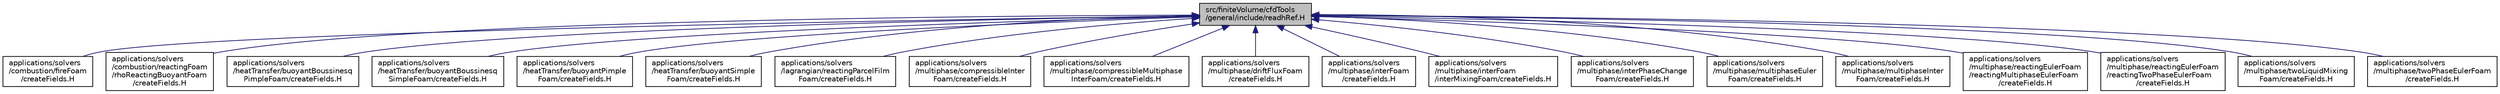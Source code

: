 digraph "src/finiteVolume/cfdTools/general/include/readhRef.H"
{
  bgcolor="transparent";
  edge [fontname="Helvetica",fontsize="10",labelfontname="Helvetica",labelfontsize="10"];
  node [fontname="Helvetica",fontsize="10",shape=record];
  Node1 [label="src/finiteVolume/cfdTools\l/general/include/readhRef.H",height=0.2,width=0.4,color="black", fillcolor="grey75", style="filled", fontcolor="black"];
  Node1 -> Node2 [dir="back",color="midnightblue",fontsize="10",style="solid",fontname="Helvetica"];
  Node2 [label="applications/solvers\l/combustion/fireFoam\l/createFields.H",height=0.2,width=0.4,color="black",URL="$a04580.html"];
  Node1 -> Node3 [dir="back",color="midnightblue",fontsize="10",style="solid",fontname="Helvetica"];
  Node3 [label="applications/solvers\l/combustion/reactingFoam\l/rhoReactingBuoyantFoam\l/createFields.H",height=0.2,width=0.4,color="black",URL="$a04583.html"];
  Node1 -> Node4 [dir="back",color="midnightblue",fontsize="10",style="solid",fontname="Helvetica"];
  Node4 [label="applications/solvers\l/heatTransfer/buoyantBoussinesq\lPimpleFoam/createFields.H",height=0.2,width=0.4,color="black",URL="$a04599.html"];
  Node1 -> Node5 [dir="back",color="midnightblue",fontsize="10",style="solid",fontname="Helvetica"];
  Node5 [label="applications/solvers\l/heatTransfer/buoyantBoussinesq\lSimpleFoam/createFields.H",height=0.2,width=0.4,color="black",URL="$a04600.html"];
  Node1 -> Node6 [dir="back",color="midnightblue",fontsize="10",style="solid",fontname="Helvetica"];
  Node6 [label="applications/solvers\l/heatTransfer/buoyantPimple\lFoam/createFields.H",height=0.2,width=0.4,color="black",URL="$a04601.html"];
  Node1 -> Node7 [dir="back",color="midnightblue",fontsize="10",style="solid",fontname="Helvetica"];
  Node7 [label="applications/solvers\l/heatTransfer/buoyantSimple\lFoam/createFields.H",height=0.2,width=0.4,color="black",URL="$a04602.html"];
  Node1 -> Node8 [dir="back",color="midnightblue",fontsize="10",style="solid",fontname="Helvetica"];
  Node8 [label="applications/solvers\l/lagrangian/reactingParcelFilm\lFoam/createFields.H",height=0.2,width=0.4,color="black",URL="$a04618.html"];
  Node1 -> Node9 [dir="back",color="midnightblue",fontsize="10",style="solid",fontname="Helvetica"];
  Node9 [label="applications/solvers\l/multiphase/compressibleInter\lFoam/createFields.H",height=0.2,width=0.4,color="black",URL="$a04624.html"];
  Node1 -> Node10 [dir="back",color="midnightblue",fontsize="10",style="solid",fontname="Helvetica"];
  Node10 [label="applications/solvers\l/multiphase/compressibleMultiphase\lInterFoam/createFields.H",height=0.2,width=0.4,color="black",URL="$a04625.html"];
  Node1 -> Node11 [dir="back",color="midnightblue",fontsize="10",style="solid",fontname="Helvetica"];
  Node11 [label="applications/solvers\l/multiphase/driftFluxFoam\l/createFields.H",height=0.2,width=0.4,color="black",URL="$a04626.html"];
  Node1 -> Node12 [dir="back",color="midnightblue",fontsize="10",style="solid",fontname="Helvetica"];
  Node12 [label="applications/solvers\l/multiphase/interFoam\l/createFields.H",height=0.2,width=0.4,color="black",URL="$a04627.html"];
  Node1 -> Node13 [dir="back",color="midnightblue",fontsize="10",style="solid",fontname="Helvetica"];
  Node13 [label="applications/solvers\l/multiphase/interFoam\l/interMixingFoam/createFields.H",height=0.2,width=0.4,color="black",URL="$a04628.html"];
  Node1 -> Node14 [dir="back",color="midnightblue",fontsize="10",style="solid",fontname="Helvetica"];
  Node14 [label="applications/solvers\l/multiphase/interPhaseChange\lFoam/createFields.H",height=0.2,width=0.4,color="black",URL="$a04629.html"];
  Node1 -> Node15 [dir="back",color="midnightblue",fontsize="10",style="solid",fontname="Helvetica"];
  Node15 [label="applications/solvers\l/multiphase/multiphaseEuler\lFoam/createFields.H",height=0.2,width=0.4,color="black",URL="$a04630.html"];
  Node1 -> Node16 [dir="back",color="midnightblue",fontsize="10",style="solid",fontname="Helvetica"];
  Node16 [label="applications/solvers\l/multiphase/multiphaseInter\lFoam/createFields.H",height=0.2,width=0.4,color="black",URL="$a04631.html"];
  Node1 -> Node17 [dir="back",color="midnightblue",fontsize="10",style="solid",fontname="Helvetica"];
  Node17 [label="applications/solvers\l/multiphase/reactingEulerFoam\l/reactingMultiphaseEulerFoam\l/createFields.H",height=0.2,width=0.4,color="black",URL="$a04633.html"];
  Node1 -> Node18 [dir="back",color="midnightblue",fontsize="10",style="solid",fontname="Helvetica"];
  Node18 [label="applications/solvers\l/multiphase/reactingEulerFoam\l/reactingTwoPhaseEulerFoam\l/createFields.H",height=0.2,width=0.4,color="black",URL="$a04634.html"];
  Node1 -> Node19 [dir="back",color="midnightblue",fontsize="10",style="solid",fontname="Helvetica"];
  Node19 [label="applications/solvers\l/multiphase/twoLiquidMixing\lFoam/createFields.H",height=0.2,width=0.4,color="black",URL="$a04635.html"];
  Node1 -> Node20 [dir="back",color="midnightblue",fontsize="10",style="solid",fontname="Helvetica"];
  Node20 [label="applications/solvers\l/multiphase/twoPhaseEulerFoam\l/createFields.H",height=0.2,width=0.4,color="black",URL="$a04636.html"];
}
